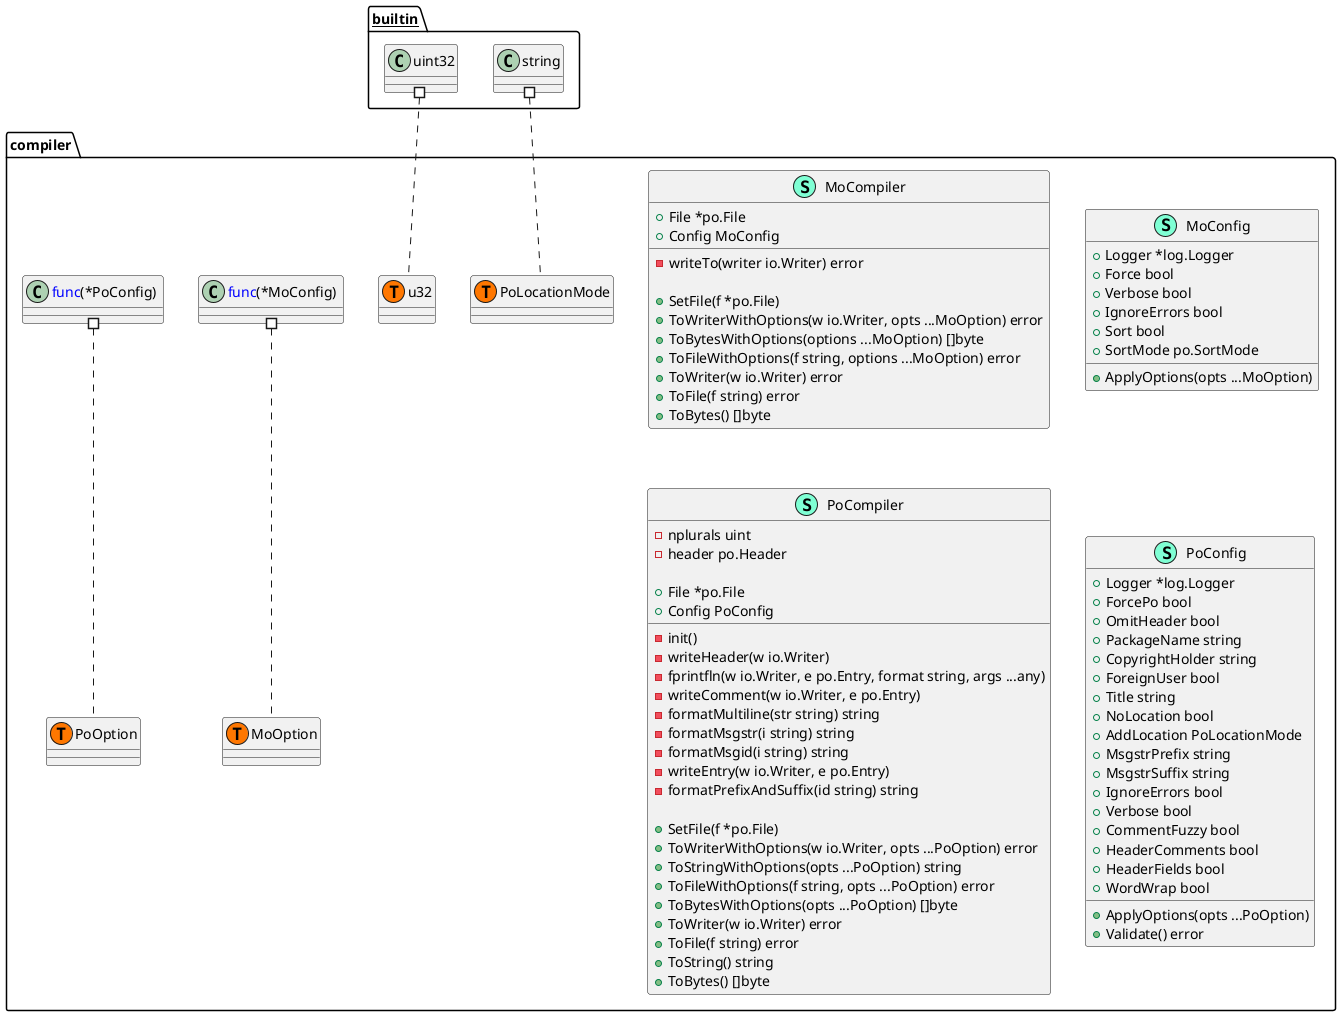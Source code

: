 @startuml
namespace compiler {
    class MoCompiler << (S,Aquamarine) >> {
        + File *po.File
        + Config MoConfig

        - writeTo(writer io.Writer) error

        + SetFile(f *po.File) 
        + ToWriterWithOptions(w io.Writer, opts ...MoOption) error
        + ToBytesWithOptions(options ...MoOption) []byte
        + ToFileWithOptions(f string, options ...MoOption) error
        + ToWriter(w io.Writer) error
        + ToFile(f string) error
        + ToBytes() []byte

    }
    class MoConfig << (S,Aquamarine) >> {
        + Logger *log.Logger
        + Force bool
        + Verbose bool
        + IgnoreErrors bool
        + Sort bool
        + SortMode po.SortMode

        + ApplyOptions(opts ...MoOption) 

    }
    class PoCompiler << (S,Aquamarine) >> {
        - nplurals uint
        - header po.Header

        + File *po.File
        + Config PoConfig

        - init() 
        - writeHeader(w io.Writer) 
        - fprintfln(w io.Writer, e po.Entry, format string, args ...any) 
        - writeComment(w io.Writer, e po.Entry) 
        - formatMultiline(str string) string
        - formatMsgstr(i string) string
        - formatMsgid(i string) string
        - writeEntry(w io.Writer, e po.Entry) 
        - formatPrefixAndSuffix(id string) string

        + SetFile(f *po.File) 
        + ToWriterWithOptions(w io.Writer, opts ...PoOption) error
        + ToStringWithOptions(opts ...PoOption) string
        + ToFileWithOptions(f string, opts ...PoOption) error
        + ToBytesWithOptions(opts ...PoOption) []byte
        + ToWriter(w io.Writer) error
        + ToFile(f string) error
        + ToString() string
        + ToBytes() []byte

    }
    class PoConfig << (S,Aquamarine) >> {
        + Logger *log.Logger
        + ForcePo bool
        + OmitHeader bool
        + PackageName string
        + CopyrightHolder string
        + ForeignUser bool
        + Title string
        + NoLocation bool
        + AddLocation PoLocationMode
        + MsgstrPrefix string
        + MsgstrSuffix string
        + IgnoreErrors bool
        + Verbose bool
        + CommentFuzzy bool
        + HeaderComments bool
        + HeaderFields bool
        + WordWrap bool

        + ApplyOptions(opts ...PoOption) 
        + Validate() error

    }
    class compiler.MoOption << (T, #FF7700) >>  {
    }
    class compiler.PoLocationMode << (T, #FF7700) >>  {
    }
    class compiler.PoOption << (T, #FF7700) >>  {
    }
    class compiler.u32 << (T, #FF7700) >>  {
    }
}


"__builtin__.string" #.. "compiler.PoLocationMode"
"__builtin__.uint32" #.. "compiler.u32"
"compiler.<font color=blue>func</font>(*MoConfig) " #.. "compiler.MoOption"
"compiler.<font color=blue>func</font>(*PoConfig) " #.. "compiler.PoOption"
@enduml
